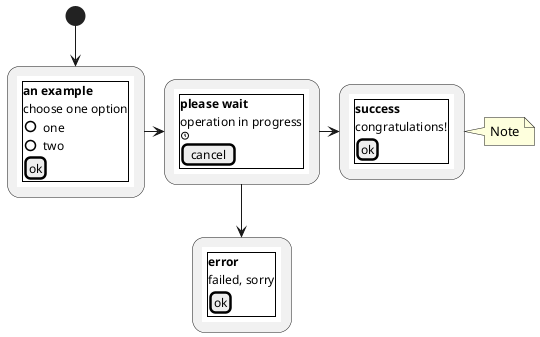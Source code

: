 @startuml

(*) --> "
{{
salt
{+
<b>an example
choose one option
()one
()two
[ok]
}
}}
" as choose

choose -right-> "
{{
salt
{+
<b>please wait
operation in progress
<&clock>
[cancel]
}
}}
" as wait
wait -right-> "
{{
salt
{+
<b>success
congratulations!
[ok]
}
}}
" as success
note right: Note

wait -down-> "
{{
salt
{+
<b>error
failed, sorry
[ok]
}
}}
"
@enduml
